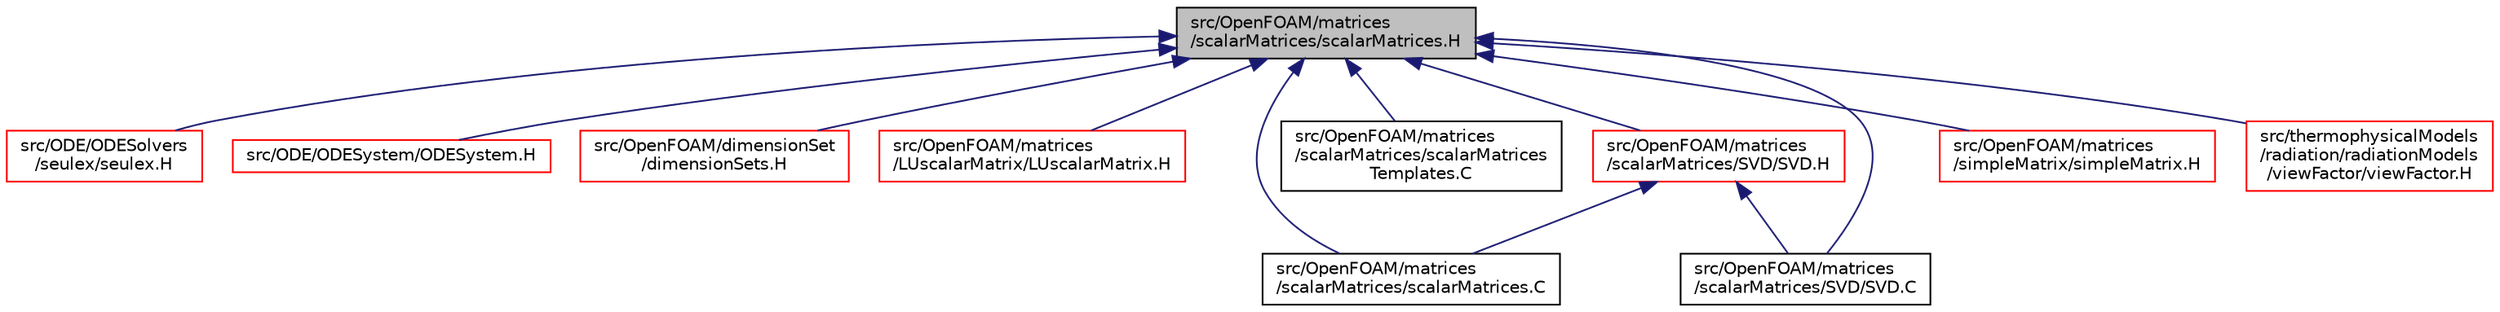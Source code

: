 digraph "src/OpenFOAM/matrices/scalarMatrices/scalarMatrices.H"
{
  bgcolor="transparent";
  edge [fontname="Helvetica",fontsize="10",labelfontname="Helvetica",labelfontsize="10"];
  node [fontname="Helvetica",fontsize="10",shape=record];
  Node1 [label="src/OpenFOAM/matrices\l/scalarMatrices/scalarMatrices.H",height=0.2,width=0.4,color="black", fillcolor="grey75", style="filled", fontcolor="black"];
  Node1 -> Node2 [dir="back",color="midnightblue",fontsize="10",style="solid",fontname="Helvetica"];
  Node2 [label="src/ODE/ODESolvers\l/seulex/seulex.H",height=0.2,width=0.4,color="red",URL="$a07832.html"];
  Node1 -> Node3 [dir="back",color="midnightblue",fontsize="10",style="solid",fontname="Helvetica"];
  Node3 [label="src/ODE/ODESystem/ODESystem.H",height=0.2,width=0.4,color="red",URL="$a07839.html"];
  Node1 -> Node4 [dir="back",color="midnightblue",fontsize="10",style="solid",fontname="Helvetica"];
  Node4 [label="src/OpenFOAM/dimensionSet\l/dimensionSets.H",height=0.2,width=0.4,color="red",URL="$a08190.html",tooltip="Useful dimension sets. "];
  Node1 -> Node5 [dir="back",color="midnightblue",fontsize="10",style="solid",fontname="Helvetica"];
  Node5 [label="src/OpenFOAM/matrices\l/LUscalarMatrix/LUscalarMatrix.H",height=0.2,width=0.4,color="red",URL="$a08724.html"];
  Node1 -> Node6 [dir="back",color="midnightblue",fontsize="10",style="solid",fontname="Helvetica"];
  Node6 [label="src/OpenFOAM/matrices\l/scalarMatrices/scalarMatrices.C",height=0.2,width=0.4,color="black",URL="$a08742.html"];
  Node1 -> Node7 [dir="back",color="midnightblue",fontsize="10",style="solid",fontname="Helvetica"];
  Node7 [label="src/OpenFOAM/matrices\l/scalarMatrices/scalarMatrices\lTemplates.C",height=0.2,width=0.4,color="black",URL="$a08744.html"];
  Node1 -> Node8 [dir="back",color="midnightblue",fontsize="10",style="solid",fontname="Helvetica"];
  Node8 [label="src/OpenFOAM/matrices\l/scalarMatrices/SVD/SVD.H",height=0.2,width=0.4,color="red",URL="$a08746.html"];
  Node8 -> Node6 [dir="back",color="midnightblue",fontsize="10",style="solid",fontname="Helvetica"];
  Node8 -> Node9 [dir="back",color="midnightblue",fontsize="10",style="solid",fontname="Helvetica"];
  Node9 [label="src/OpenFOAM/matrices\l/scalarMatrices/SVD/SVD.C",height=0.2,width=0.4,color="black",URL="$a08745.html"];
  Node1 -> Node9 [dir="back",color="midnightblue",fontsize="10",style="solid",fontname="Helvetica"];
  Node1 -> Node10 [dir="back",color="midnightblue",fontsize="10",style="solid",fontname="Helvetica"];
  Node10 [label="src/OpenFOAM/matrices\l/simpleMatrix/simpleMatrix.H",height=0.2,width=0.4,color="red",URL="$a08749.html"];
  Node1 -> Node11 [dir="back",color="midnightblue",fontsize="10",style="solid",fontname="Helvetica"];
  Node11 [label="src/thermophysicalModels\l/radiation/radiationModels\l/viewFactor/viewFactor.H",height=0.2,width=0.4,color="red",URL="$a10279.html"];
}
